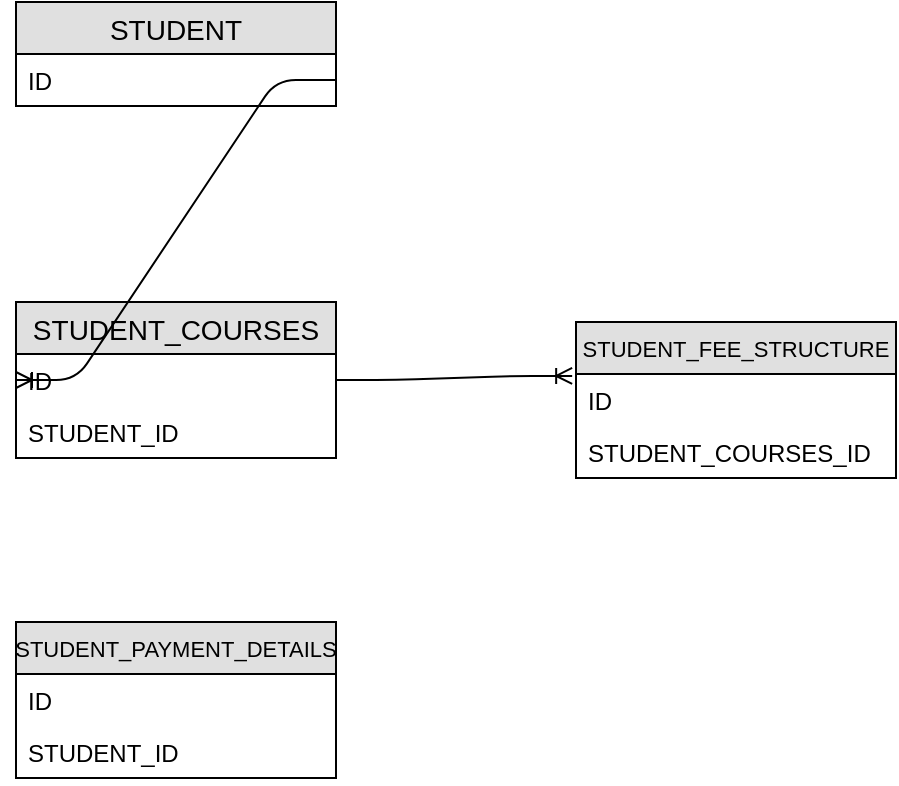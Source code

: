 <mxfile version="12.6.7" type="device"><diagram id="v5Mk8Dzs9NtQNw1wqpEs" name="Page-1"><mxGraphModel dx="854" dy="465" grid="1" gridSize="10" guides="1" tooltips="1" connect="1" arrows="1" fold="1" page="1" pageScale="1" pageWidth="850" pageHeight="1100" math="0" shadow="0"><root><mxCell id="0"/><mxCell id="1" parent="0"/><mxCell id="4Fu_HKnRd5_fRKQGevO8-1" value="STUDENT_COURSES" style="swimlane;fontStyle=0;childLayout=stackLayout;horizontal=1;startSize=26;fillColor=#e0e0e0;horizontalStack=0;resizeParent=1;resizeParentMax=0;resizeLast=0;collapsible=1;marginBottom=0;swimlaneFillColor=#ffffff;align=center;fontSize=14;" vertex="1" parent="1"><mxGeometry x="100" y="230" width="160" height="78" as="geometry"/></mxCell><mxCell id="4Fu_HKnRd5_fRKQGevO8-2" value="ID" style="text;strokeColor=none;fillColor=none;spacingLeft=4;spacingRight=4;overflow=hidden;rotatable=0;points=[[0,0.5],[1,0.5]];portConstraint=eastwest;fontSize=12;" vertex="1" parent="4Fu_HKnRd5_fRKQGevO8-1"><mxGeometry y="26" width="160" height="26" as="geometry"/></mxCell><mxCell id="4Fu_HKnRd5_fRKQGevO8-7" value="STUDENT_ID" style="text;strokeColor=none;fillColor=none;spacingLeft=4;spacingRight=4;overflow=hidden;rotatable=0;points=[[0,0.5],[1,0.5]];portConstraint=eastwest;fontSize=12;" vertex="1" parent="4Fu_HKnRd5_fRKQGevO8-1"><mxGeometry y="52" width="160" height="26" as="geometry"/></mxCell><mxCell id="4Fu_HKnRd5_fRKQGevO8-5" value="STUDENT_FEE_STRUCTURE" style="swimlane;fontStyle=0;childLayout=stackLayout;horizontal=1;startSize=26;fillColor=#e0e0e0;horizontalStack=0;resizeParent=1;resizeParentMax=0;resizeLast=0;collapsible=1;marginBottom=0;swimlaneFillColor=#ffffff;align=center;fontSize=11;" vertex="1" parent="1"><mxGeometry x="380" y="240" width="160" height="78" as="geometry"/></mxCell><mxCell id="4Fu_HKnRd5_fRKQGevO8-6" value="ID" style="text;strokeColor=none;fillColor=none;spacingLeft=4;spacingRight=4;overflow=hidden;rotatable=0;points=[[0,0.5],[1,0.5]];portConstraint=eastwest;fontSize=12;" vertex="1" parent="4Fu_HKnRd5_fRKQGevO8-5"><mxGeometry y="26" width="160" height="26" as="geometry"/></mxCell><mxCell id="4Fu_HKnRd5_fRKQGevO8-12" value="STUDENT_COURSES_ID" style="text;strokeColor=none;fillColor=none;spacingLeft=4;spacingRight=4;overflow=hidden;rotatable=0;points=[[0,0.5],[1,0.5]];portConstraint=eastwest;fontSize=12;" vertex="1" parent="4Fu_HKnRd5_fRKQGevO8-5"><mxGeometry y="52" width="160" height="26" as="geometry"/></mxCell><mxCell id="4Fu_HKnRd5_fRKQGevO8-8" value="STUDENT" style="swimlane;fontStyle=0;childLayout=stackLayout;horizontal=1;startSize=26;fillColor=#e0e0e0;horizontalStack=0;resizeParent=1;resizeParentMax=0;resizeLast=0;collapsible=1;marginBottom=0;swimlaneFillColor=#ffffff;align=center;fontSize=14;" vertex="1" parent="1"><mxGeometry x="100" y="80" width="160" height="52" as="geometry"/></mxCell><mxCell id="4Fu_HKnRd5_fRKQGevO8-9" value="ID" style="text;strokeColor=none;fillColor=none;spacingLeft=4;spacingRight=4;overflow=hidden;rotatable=0;points=[[0,0.5],[1,0.5]];portConstraint=eastwest;fontSize=12;" vertex="1" parent="4Fu_HKnRd5_fRKQGevO8-8"><mxGeometry y="26" width="160" height="26" as="geometry"/></mxCell><mxCell id="4Fu_HKnRd5_fRKQGevO8-13" value="STUDENT_PAYMENT_DETAILS" style="swimlane;fontStyle=0;childLayout=stackLayout;horizontal=1;startSize=26;fillColor=#e0e0e0;horizontalStack=0;resizeParent=1;resizeParentMax=0;resizeLast=0;collapsible=1;marginBottom=0;swimlaneFillColor=#ffffff;align=center;fontSize=11;" vertex="1" parent="1"><mxGeometry x="100" y="390" width="160" height="78" as="geometry"/></mxCell><mxCell id="4Fu_HKnRd5_fRKQGevO8-14" value="ID" style="text;strokeColor=none;fillColor=none;spacingLeft=4;spacingRight=4;overflow=hidden;rotatable=0;points=[[0,0.5],[1,0.5]];portConstraint=eastwest;fontSize=12;" vertex="1" parent="4Fu_HKnRd5_fRKQGevO8-13"><mxGeometry y="26" width="160" height="26" as="geometry"/></mxCell><mxCell id="4Fu_HKnRd5_fRKQGevO8-15" value="STUDENT_ID" style="text;strokeColor=none;fillColor=none;spacingLeft=4;spacingRight=4;overflow=hidden;rotatable=0;points=[[0,0.5],[1,0.5]];portConstraint=eastwest;fontSize=12;" vertex="1" parent="4Fu_HKnRd5_fRKQGevO8-13"><mxGeometry y="52" width="160" height="26" as="geometry"/></mxCell><mxCell id="4Fu_HKnRd5_fRKQGevO8-17" value="" style="edgeStyle=entityRelationEdgeStyle;fontSize=12;html=1;endArrow=ERoneToMany;rounded=1;exitX=1;exitY=0.5;exitDx=0;exitDy=0;entryX=0;entryY=0.5;entryDx=0;entryDy=0;" edge="1" parent="1" source="4Fu_HKnRd5_fRKQGevO8-9" target="4Fu_HKnRd5_fRKQGevO8-1"><mxGeometry width="100" height="100" relative="1" as="geometry"><mxPoint x="169" y="130" as="sourcePoint"/><mxPoint x="180" y="220" as="targetPoint"/></mxGeometry></mxCell><mxCell id="4Fu_HKnRd5_fRKQGevO8-18" value="" style="edgeStyle=entityRelationEdgeStyle;fontSize=12;html=1;endArrow=ERoneToMany;exitX=1;exitY=0.5;exitDx=0;exitDy=0;entryX=-0.012;entryY=0.038;entryDx=0;entryDy=0;entryPerimeter=0;" edge="1" parent="1" source="4Fu_HKnRd5_fRKQGevO8-1" target="4Fu_HKnRd5_fRKQGevO8-6"><mxGeometry width="100" height="100" relative="1" as="geometry"><mxPoint x="270" y="330" as="sourcePoint"/><mxPoint x="370" y="230" as="targetPoint"/></mxGeometry></mxCell></root></mxGraphModel></diagram></mxfile>